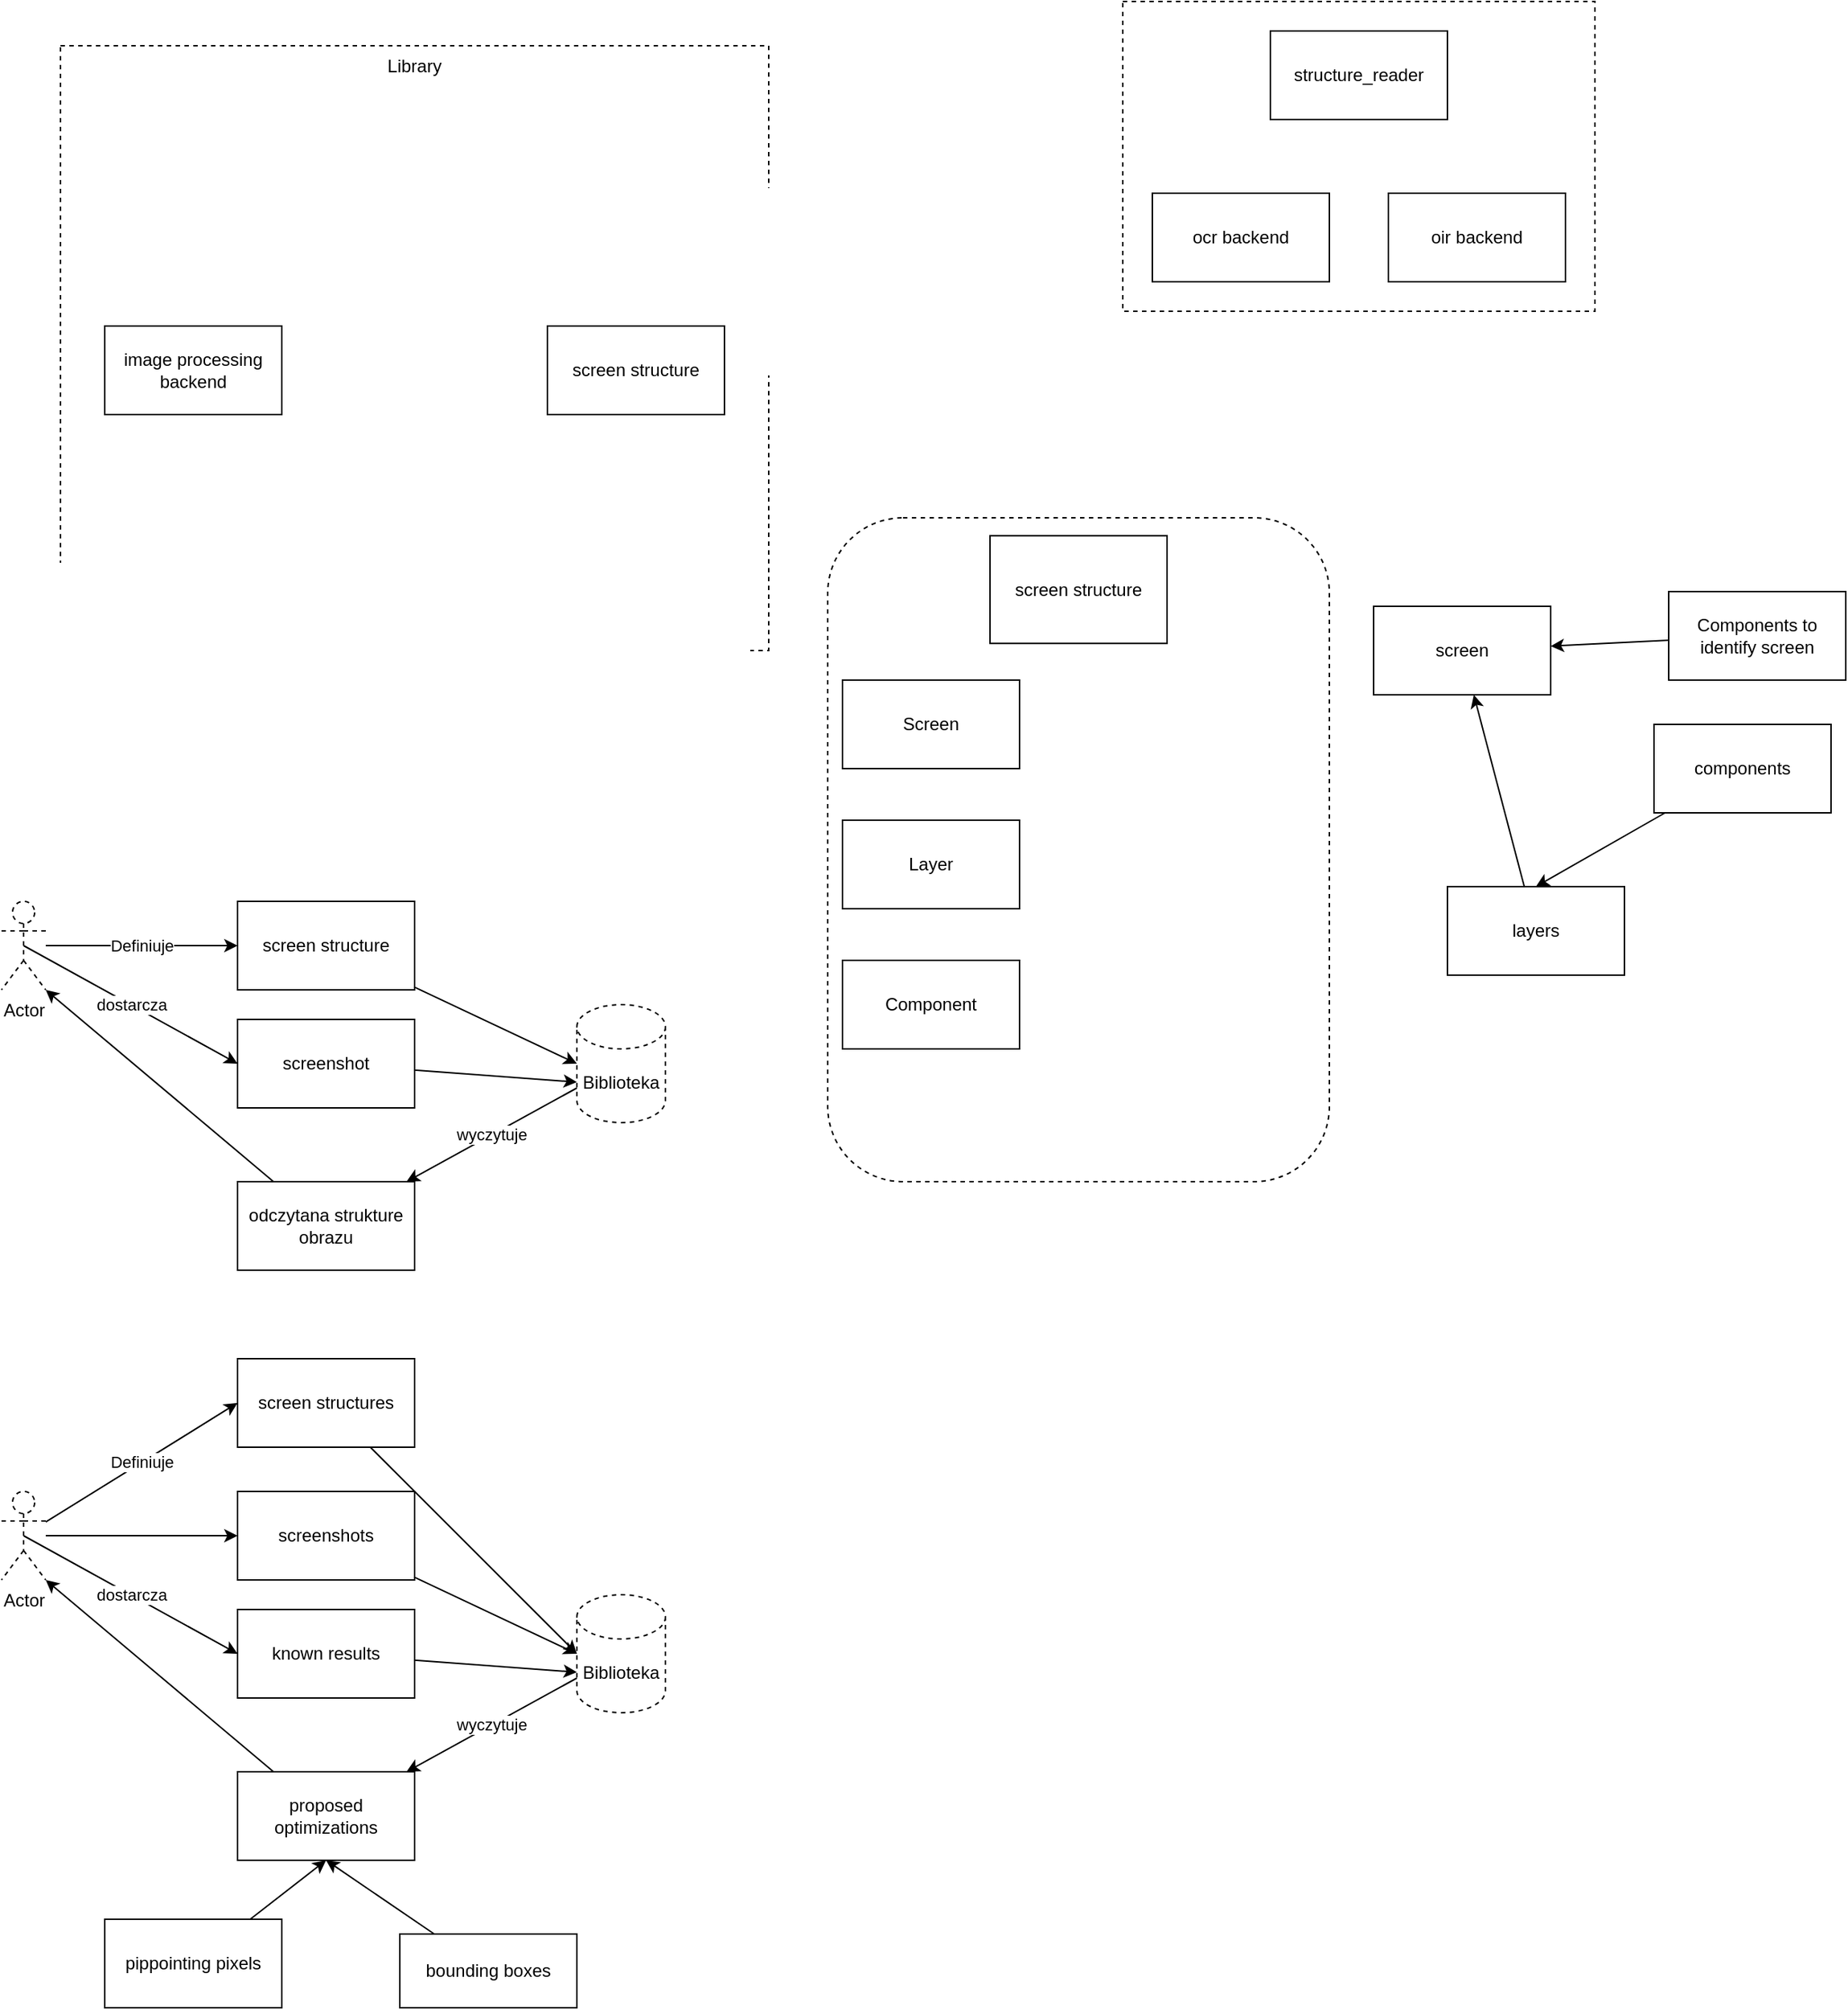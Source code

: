 <mxfile>
    <diagram id="WpPxJEus9t6_re2QwFYr" name="Page-1">
        <mxGraphModel dx="468" dy="1169" grid="1" gridSize="10" guides="1" tooltips="1" connect="1" arrows="1" fold="1" page="1" pageScale="1" pageWidth="827" pageHeight="1169" math="0" shadow="0">
            <root>
                <mxCell id="0"/>
                <mxCell id="1" parent="0"/>
                <mxCell id="71" value="" style="rounded=0;whiteSpace=wrap;html=1;dashed=1;fillColor=none;" vertex="1" parent="1">
                    <mxGeometry x="880" y="30" width="320" height="210" as="geometry"/>
                </mxCell>
                <mxCell id="6" value="" style="group" vertex="1" connectable="0" parent="1">
                    <mxGeometry x="160" y="60" width="480" height="410" as="geometry"/>
                </mxCell>
                <mxCell id="2" value="" style="rounded=0;whiteSpace=wrap;html=1;fillColor=none;dashed=1;" vertex="1" parent="6">
                    <mxGeometry width="480" height="410" as="geometry"/>
                </mxCell>
                <mxCell id="5" value="Library" style="text;html=1;strokeColor=none;fillColor=none;align=center;verticalAlign=middle;whiteSpace=wrap;rounded=0;dashed=1;" vertex="1" parent="6">
                    <mxGeometry x="211.2" width="57.6" height="28.605" as="geometry"/>
                </mxCell>
                <mxCell id="3" value="image processing backend" style="rounded=0;whiteSpace=wrap;html=1;" vertex="1" parent="6">
                    <mxGeometry x="30" y="190" width="120" height="60" as="geometry"/>
                </mxCell>
                <mxCell id="7" value="screen structure" style="rounded=0;whiteSpace=wrap;html=1;" vertex="1" parent="6">
                    <mxGeometry x="330" y="190" width="120" height="60" as="geometry"/>
                </mxCell>
                <mxCell id="15" value="Definiuje" style="edgeStyle=none;html=1;entryX=0;entryY=0.5;entryDx=0;entryDy=0;" edge="1" parent="1" source="8" target="14">
                    <mxGeometry relative="1" as="geometry"/>
                </mxCell>
                <mxCell id="20" value="dostarcza" style="edgeStyle=none;html=1;exitX=0.5;exitY=0.5;exitDx=0;exitDy=0;exitPerimeter=0;entryX=0;entryY=0.5;entryDx=0;entryDy=0;" edge="1" parent="1" source="8" target="19">
                    <mxGeometry relative="1" as="geometry"/>
                </mxCell>
                <mxCell id="8" value="Actor" style="shape=umlActor;verticalLabelPosition=bottom;verticalAlign=top;html=1;outlineConnect=0;dashed=1;fillColor=none;" vertex="1" parent="1">
                    <mxGeometry x="120" y="640" width="30" height="60" as="geometry"/>
                </mxCell>
                <mxCell id="18" style="edgeStyle=none;html=1;entryX=0;entryY=0.5;entryDx=0;entryDy=0;entryPerimeter=0;" edge="1" parent="1" source="14" target="17">
                    <mxGeometry relative="1" as="geometry"/>
                </mxCell>
                <mxCell id="14" value="screen structure" style="rounded=0;whiteSpace=wrap;html=1;" vertex="1" parent="1">
                    <mxGeometry x="280" y="640" width="120" height="60" as="geometry"/>
                </mxCell>
                <mxCell id="25" value="wyczytuje" style="edgeStyle=none;html=1;" edge="1" parent="1" source="17" target="24">
                    <mxGeometry relative="1" as="geometry"/>
                </mxCell>
                <mxCell id="17" value="Biblioteka" style="shape=cylinder3;whiteSpace=wrap;html=1;boundedLbl=1;backgroundOutline=1;size=15;dashed=1;fillColor=none;" vertex="1" parent="1">
                    <mxGeometry x="510" y="710" width="60" height="80" as="geometry"/>
                </mxCell>
                <mxCell id="21" style="edgeStyle=none;html=1;entryX=0;entryY=0;entryDx=0;entryDy=52.5;entryPerimeter=0;" edge="1" parent="1" source="19" target="17">
                    <mxGeometry relative="1" as="geometry"/>
                </mxCell>
                <mxCell id="19" value="screenshot" style="rounded=0;whiteSpace=wrap;html=1;" vertex="1" parent="1">
                    <mxGeometry x="280" y="720" width="120" height="60" as="geometry"/>
                </mxCell>
                <mxCell id="26" style="edgeStyle=none;html=1;entryX=1;entryY=1;entryDx=0;entryDy=0;entryPerimeter=0;" edge="1" parent="1" source="24" target="8">
                    <mxGeometry relative="1" as="geometry"/>
                </mxCell>
                <mxCell id="24" value="odczytana strukture obrazu" style="rounded=0;whiteSpace=wrap;html=1;" vertex="1" parent="1">
                    <mxGeometry x="280" y="830" width="120" height="60" as="geometry"/>
                </mxCell>
                <mxCell id="29" value="" style="group" vertex="1" connectable="0" parent="1">
                    <mxGeometry x="680" y="380" width="340" height="450" as="geometry"/>
                </mxCell>
                <mxCell id="28" value="" style="rounded=1;whiteSpace=wrap;html=1;dashed=1;fillColor=none;" vertex="1" parent="29">
                    <mxGeometry width="340" height="450" as="geometry"/>
                </mxCell>
                <mxCell id="27" value="screen structure" style="rounded=0;whiteSpace=wrap;html=1;" vertex="1" parent="29">
                    <mxGeometry x="110" y="12.162" width="120" height="72.973" as="geometry"/>
                </mxCell>
                <mxCell id="31" value="Screen" style="rounded=0;whiteSpace=wrap;html=1;" vertex="1" parent="29">
                    <mxGeometry x="10" y="110" width="120" height="60" as="geometry"/>
                </mxCell>
                <mxCell id="32" value="Layer" style="rounded=0;whiteSpace=wrap;html=1;" vertex="1" parent="29">
                    <mxGeometry x="10" y="205" width="120" height="60" as="geometry"/>
                </mxCell>
                <mxCell id="33" value="Component" style="rounded=0;whiteSpace=wrap;html=1;" vertex="1" parent="29">
                    <mxGeometry x="10" y="300" width="120" height="60" as="geometry"/>
                </mxCell>
                <mxCell id="34" value="ocr backend" style="rounded=0;whiteSpace=wrap;html=1;" vertex="1" parent="1">
                    <mxGeometry x="900" y="160" width="120" height="60" as="geometry"/>
                </mxCell>
                <mxCell id="35" value="oir backend" style="rounded=0;whiteSpace=wrap;html=1;" vertex="1" parent="1">
                    <mxGeometry x="1060" y="160" width="120" height="60" as="geometry"/>
                </mxCell>
                <mxCell id="37" value="Definiuje" style="edgeStyle=none;html=1;entryX=0;entryY=0.5;entryDx=0;entryDy=0;" edge="1" parent="1" source="39" target="41">
                    <mxGeometry relative="1" as="geometry"/>
                </mxCell>
                <mxCell id="38" value="dostarcza" style="edgeStyle=none;html=1;exitX=0.5;exitY=0.5;exitDx=0;exitDy=0;exitPerimeter=0;entryX=0;entryY=0.5;entryDx=0;entryDy=0;" edge="1" parent="1" source="39" target="45">
                    <mxGeometry relative="1" as="geometry"/>
                </mxCell>
                <mxCell id="49" style="edgeStyle=none;html=1;entryX=0;entryY=0.5;entryDx=0;entryDy=0;" edge="1" parent="1" source="39" target="48">
                    <mxGeometry relative="1" as="geometry"/>
                </mxCell>
                <mxCell id="39" value="Actor" style="shape=umlActor;verticalLabelPosition=bottom;verticalAlign=top;html=1;outlineConnect=0;dashed=1;fillColor=none;" vertex="1" parent="1">
                    <mxGeometry x="120" y="1040" width="30" height="60" as="geometry"/>
                </mxCell>
                <mxCell id="40" style="edgeStyle=none;html=1;entryX=0;entryY=0.5;entryDx=0;entryDy=0;entryPerimeter=0;" edge="1" parent="1" source="41" target="43">
                    <mxGeometry relative="1" as="geometry"/>
                </mxCell>
                <mxCell id="41" value="screen structures" style="rounded=0;whiteSpace=wrap;html=1;" vertex="1" parent="1">
                    <mxGeometry x="280" y="950" width="120" height="60" as="geometry"/>
                </mxCell>
                <mxCell id="42" value="wyczytuje" style="edgeStyle=none;html=1;" edge="1" parent="1" source="43" target="47">
                    <mxGeometry relative="1" as="geometry"/>
                </mxCell>
                <mxCell id="43" value="Biblioteka" style="shape=cylinder3;whiteSpace=wrap;html=1;boundedLbl=1;backgroundOutline=1;size=15;dashed=1;fillColor=none;" vertex="1" parent="1">
                    <mxGeometry x="510" y="1110" width="60" height="80" as="geometry"/>
                </mxCell>
                <mxCell id="44" style="edgeStyle=none;html=1;entryX=0;entryY=0;entryDx=0;entryDy=52.5;entryPerimeter=0;" edge="1" parent="1" source="45" target="43">
                    <mxGeometry relative="1" as="geometry"/>
                </mxCell>
                <mxCell id="45" value="known results" style="rounded=0;whiteSpace=wrap;html=1;" vertex="1" parent="1">
                    <mxGeometry x="280" y="1120" width="120" height="60" as="geometry"/>
                </mxCell>
                <mxCell id="46" style="edgeStyle=none;html=1;entryX=1;entryY=1;entryDx=0;entryDy=0;entryPerimeter=0;" edge="1" parent="1" source="47" target="39">
                    <mxGeometry relative="1" as="geometry"/>
                </mxCell>
                <mxCell id="47" value="proposed optimizations" style="rounded=0;whiteSpace=wrap;html=1;" vertex="1" parent="1">
                    <mxGeometry x="280" y="1230" width="120" height="60" as="geometry"/>
                </mxCell>
                <mxCell id="50" style="edgeStyle=none;html=1;entryX=0;entryY=0.5;entryDx=0;entryDy=0;entryPerimeter=0;" edge="1" parent="1" source="48" target="43">
                    <mxGeometry relative="1" as="geometry"/>
                </mxCell>
                <mxCell id="48" value="screenshots" style="rounded=0;whiteSpace=wrap;html=1;" vertex="1" parent="1">
                    <mxGeometry x="280" y="1040" width="120" height="60" as="geometry"/>
                </mxCell>
                <mxCell id="55" style="edgeStyle=none;html=1;entryX=0.5;entryY=1;entryDx=0;entryDy=0;" edge="1" parent="1" source="52" target="47">
                    <mxGeometry relative="1" as="geometry"/>
                </mxCell>
                <mxCell id="52" value="pippointing pixels" style="rounded=0;whiteSpace=wrap;html=1;" vertex="1" parent="1">
                    <mxGeometry x="190" y="1330" width="120" height="60" as="geometry"/>
                </mxCell>
                <mxCell id="54" style="edgeStyle=none;html=1;entryX=0.5;entryY=1;entryDx=0;entryDy=0;" edge="1" parent="1" source="53" target="47">
                    <mxGeometry relative="1" as="geometry"/>
                </mxCell>
                <mxCell id="53" value="bounding boxes" style="rounded=0;whiteSpace=wrap;html=1;" vertex="1" parent="1">
                    <mxGeometry x="390" y="1340" width="120" height="50" as="geometry"/>
                </mxCell>
                <mxCell id="58" style="edgeStyle=none;html=1;" edge="1" parent="1" source="56" target="57">
                    <mxGeometry relative="1" as="geometry"/>
                </mxCell>
                <mxCell id="56" value="Components to identify screen" style="rounded=0;whiteSpace=wrap;html=1;" vertex="1" parent="1">
                    <mxGeometry x="1250" y="430" width="120" height="60" as="geometry"/>
                </mxCell>
                <mxCell id="57" value="screen" style="rounded=0;whiteSpace=wrap;html=1;" vertex="1" parent="1">
                    <mxGeometry x="1050" y="440" width="120" height="60" as="geometry"/>
                </mxCell>
                <mxCell id="61" style="edgeStyle=none;html=1;entryX=0.5;entryY=0;entryDx=0;entryDy=0;" edge="1" parent="1" source="60" target="62">
                    <mxGeometry relative="1" as="geometry"/>
                </mxCell>
                <mxCell id="60" value="components" style="rounded=0;whiteSpace=wrap;html=1;" vertex="1" parent="1">
                    <mxGeometry x="1240" y="520" width="120" height="60" as="geometry"/>
                </mxCell>
                <mxCell id="63" style="edgeStyle=none;html=1;" edge="1" parent="1" source="62" target="57">
                    <mxGeometry relative="1" as="geometry"/>
                </mxCell>
                <mxCell id="62" value="layers" style="rounded=0;whiteSpace=wrap;html=1;" vertex="1" parent="1">
                    <mxGeometry x="1100" y="630" width="120" height="60" as="geometry"/>
                </mxCell>
                <mxCell id="64" value="structure_reader" style="rounded=0;whiteSpace=wrap;html=1;" vertex="1" parent="1">
                    <mxGeometry x="980" y="50" width="120" height="60" as="geometry"/>
                </mxCell>
            </root>
        </mxGraphModel>
    </diagram>
</mxfile>